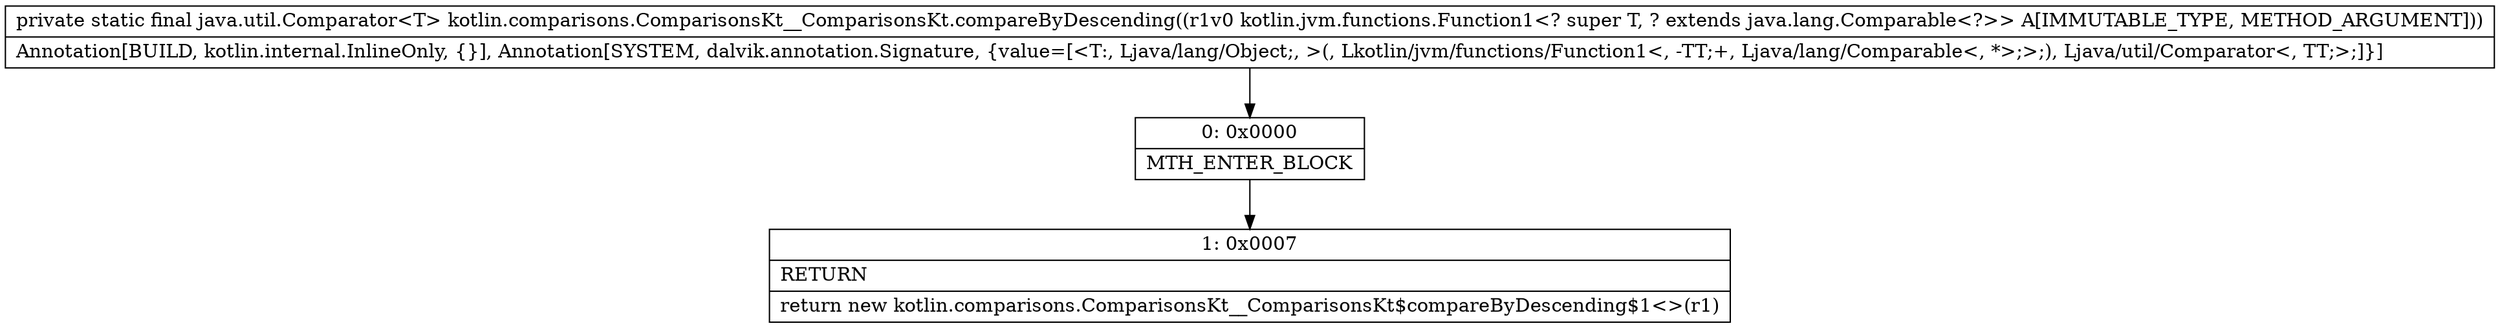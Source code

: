 digraph "CFG forkotlin.comparisons.ComparisonsKt__ComparisonsKt.compareByDescending(Lkotlin\/jvm\/functions\/Function1;)Ljava\/util\/Comparator;" {
Node_0 [shape=record,label="{0\:\ 0x0000|MTH_ENTER_BLOCK\l}"];
Node_1 [shape=record,label="{1\:\ 0x0007|RETURN\l|return new kotlin.comparisons.ComparisonsKt__ComparisonsKt$compareByDescending$1\<\>(r1)\l}"];
MethodNode[shape=record,label="{private static final java.util.Comparator\<T\> kotlin.comparisons.ComparisonsKt__ComparisonsKt.compareByDescending((r1v0 kotlin.jvm.functions.Function1\<? super T, ? extends java.lang.Comparable\<?\>\> A[IMMUTABLE_TYPE, METHOD_ARGUMENT]))  | Annotation[BUILD, kotlin.internal.InlineOnly, \{\}], Annotation[SYSTEM, dalvik.annotation.Signature, \{value=[\<T:, Ljava\/lang\/Object;, \>(, Lkotlin\/jvm\/functions\/Function1\<, \-TT;+, Ljava\/lang\/Comparable\<, *\>;\>;), Ljava\/util\/Comparator\<, TT;\>;]\}]\l}"];
MethodNode -> Node_0;
Node_0 -> Node_1;
}

